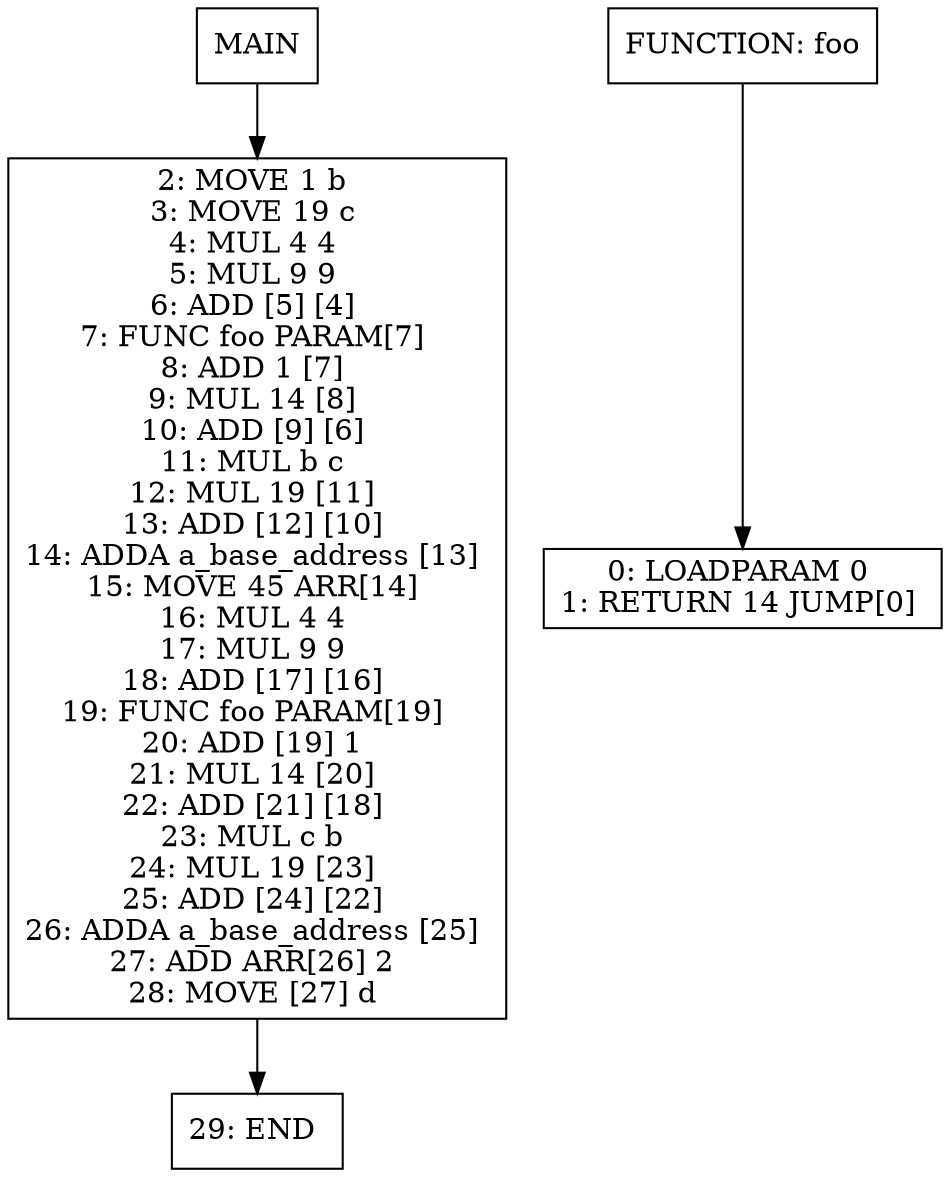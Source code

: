 digraph test020 {
node [shape=box]
1[label="MAIN"]
1 -> 6
6[label="2: MOVE 1 b 
3: MOVE 19 c 
4: MUL 4 4 
5: MUL 9 9 
6: ADD [5] [4] 
7: FUNC foo PARAM[7] 
8: ADD 1 [7] 
9: MUL 14 [8] 
10: ADD [9] [6] 
11: MUL b c 
12: MUL 19 [11] 
13: ADD [12] [10] 
14: ADDA a_base_address [13] 
15: MOVE 45 ARR[14] 
16: MUL 4 4 
17: MUL 9 9 
18: ADD [17] [16] 
19: FUNC foo PARAM[19] 
20: ADD [19] 1 
21: MUL 14 [20] 
22: ADD [21] [18] 
23: MUL c b 
24: MUL 19 [23] 
25: ADD [24] [22] 
26: ADDA a_base_address [25] 
27: ADD ARR[26] 2 
28: MOVE [27] d 
"]
6 -> 10
10[label="29: END 
"]
4[label="FUNCTION: foo"]
4 -> 5
5[label="0: LOADPARAM 0 
1: RETURN 14 JUMP[0] 
"]
}
